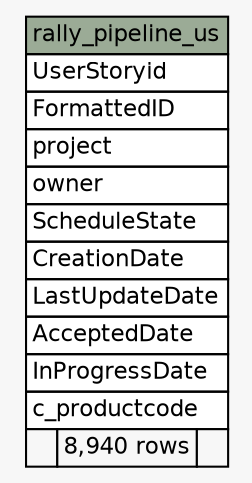 // dot 2.2.1 on Windows 10 10.0
// SchemaSpy rev 590
digraph "rally_pipeline_us" {
  graph [
    rankdir="RL"
    bgcolor="#f7f7f7"
    nodesep="0.18"
    ranksep="0.46"
    fontname="Helvetica"
    fontsize="11"
  ];
  node [
    fontname="Helvetica"
    fontsize="11"
    shape="plaintext"
  ];
  edge [
    arrowsize="0.8"
  ];
  "rally_pipeline_us" [
    label=<
    <TABLE BORDER="0" CELLBORDER="1" CELLSPACING="0" BGCOLOR="#ffffff">
      <TR><TD COLSPAN="3" BGCOLOR="#9bab96" ALIGN="CENTER">rally_pipeline_us</TD></TR>
      <TR><TD PORT="UserStoryid" COLSPAN="3" ALIGN="LEFT">UserStoryid</TD></TR>
      <TR><TD PORT="FormattedID" COLSPAN="3" ALIGN="LEFT">FormattedID</TD></TR>
      <TR><TD PORT="project" COLSPAN="3" ALIGN="LEFT">project</TD></TR>
      <TR><TD PORT="owner" COLSPAN="3" ALIGN="LEFT">owner</TD></TR>
      <TR><TD PORT="ScheduleState" COLSPAN="3" ALIGN="LEFT">ScheduleState</TD></TR>
      <TR><TD PORT="CreationDate" COLSPAN="3" ALIGN="LEFT">CreationDate</TD></TR>
      <TR><TD PORT="LastUpdateDate" COLSPAN="3" ALIGN="LEFT">LastUpdateDate</TD></TR>
      <TR><TD PORT="AcceptedDate" COLSPAN="3" ALIGN="LEFT">AcceptedDate</TD></TR>
      <TR><TD PORT="InProgressDate" COLSPAN="3" ALIGN="LEFT">InProgressDate</TD></TR>
      <TR><TD PORT="c_productcode" COLSPAN="3" ALIGN="LEFT">c_productcode</TD></TR>
      <TR><TD ALIGN="LEFT" BGCOLOR="#f7f7f7">  </TD><TD ALIGN="RIGHT" BGCOLOR="#f7f7f7">8,940 rows</TD><TD ALIGN="RIGHT" BGCOLOR="#f7f7f7">  </TD></TR>
    </TABLE>>
    URL="tables/rally_pipeline_us.html"
    tooltip="rally_pipeline_us"
  ];
}

